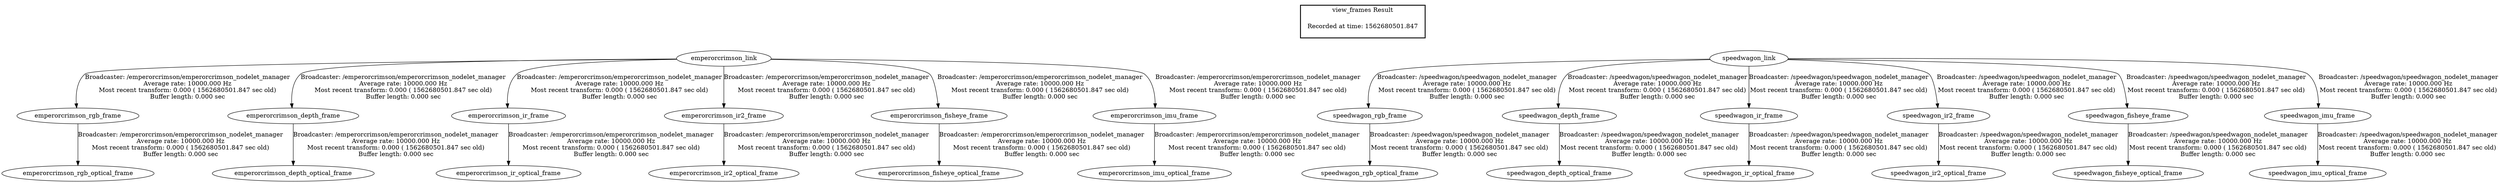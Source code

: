 digraph G {
"emperorcrimson_link" -> "emperorcrimson_rgb_frame"[label="Broadcaster: /emperorcrimson/emperorcrimson_nodelet_manager\nAverage rate: 10000.000 Hz\nMost recent transform: 0.000 ( 1562680501.847 sec old)\nBuffer length: 0.000 sec\n"];
"emperorcrimson_rgb_frame" -> "emperorcrimson_rgb_optical_frame"[label="Broadcaster: /emperorcrimson/emperorcrimson_nodelet_manager\nAverage rate: 10000.000 Hz\nMost recent transform: 0.000 ( 1562680501.847 sec old)\nBuffer length: 0.000 sec\n"];
"emperorcrimson_link" -> "emperorcrimson_depth_frame"[label="Broadcaster: /emperorcrimson/emperorcrimson_nodelet_manager\nAverage rate: 10000.000 Hz\nMost recent transform: 0.000 ( 1562680501.847 sec old)\nBuffer length: 0.000 sec\n"];
"emperorcrimson_depth_frame" -> "emperorcrimson_depth_optical_frame"[label="Broadcaster: /emperorcrimson/emperorcrimson_nodelet_manager\nAverage rate: 10000.000 Hz\nMost recent transform: 0.000 ( 1562680501.847 sec old)\nBuffer length: 0.000 sec\n"];
"emperorcrimson_link" -> "emperorcrimson_ir_frame"[label="Broadcaster: /emperorcrimson/emperorcrimson_nodelet_manager\nAverage rate: 10000.000 Hz\nMost recent transform: 0.000 ( 1562680501.847 sec old)\nBuffer length: 0.000 sec\n"];
"emperorcrimson_ir_frame" -> "emperorcrimson_ir_optical_frame"[label="Broadcaster: /emperorcrimson/emperorcrimson_nodelet_manager\nAverage rate: 10000.000 Hz\nMost recent transform: 0.000 ( 1562680501.847 sec old)\nBuffer length: 0.000 sec\n"];
"emperorcrimson_link" -> "emperorcrimson_ir2_frame"[label="Broadcaster: /emperorcrimson/emperorcrimson_nodelet_manager\nAverage rate: 10000.000 Hz\nMost recent transform: 0.000 ( 1562680501.847 sec old)\nBuffer length: 0.000 sec\n"];
"emperorcrimson_ir2_frame" -> "emperorcrimson_ir2_optical_frame"[label="Broadcaster: /emperorcrimson/emperorcrimson_nodelet_manager\nAverage rate: 10000.000 Hz\nMost recent transform: 0.000 ( 1562680501.847 sec old)\nBuffer length: 0.000 sec\n"];
"emperorcrimson_link" -> "emperorcrimson_fisheye_frame"[label="Broadcaster: /emperorcrimson/emperorcrimson_nodelet_manager\nAverage rate: 10000.000 Hz\nMost recent transform: 0.000 ( 1562680501.847 sec old)\nBuffer length: 0.000 sec\n"];
"emperorcrimson_fisheye_frame" -> "emperorcrimson_fisheye_optical_frame"[label="Broadcaster: /emperorcrimson/emperorcrimson_nodelet_manager\nAverage rate: 10000.000 Hz\nMost recent transform: 0.000 ( 1562680501.847 sec old)\nBuffer length: 0.000 sec\n"];
"emperorcrimson_link" -> "emperorcrimson_imu_frame"[label="Broadcaster: /emperorcrimson/emperorcrimson_nodelet_manager\nAverage rate: 10000.000 Hz\nMost recent transform: 0.000 ( 1562680501.847 sec old)\nBuffer length: 0.000 sec\n"];
"emperorcrimson_imu_frame" -> "emperorcrimson_imu_optical_frame"[label="Broadcaster: /emperorcrimson/emperorcrimson_nodelet_manager\nAverage rate: 10000.000 Hz\nMost recent transform: 0.000 ( 1562680501.847 sec old)\nBuffer length: 0.000 sec\n"];
"speedwagon_link" -> "speedwagon_rgb_frame"[label="Broadcaster: /speedwagon/speedwagon_nodelet_manager\nAverage rate: 10000.000 Hz\nMost recent transform: 0.000 ( 1562680501.847 sec old)\nBuffer length: 0.000 sec\n"];
"speedwagon_rgb_frame" -> "speedwagon_rgb_optical_frame"[label="Broadcaster: /speedwagon/speedwagon_nodelet_manager\nAverage rate: 10000.000 Hz\nMost recent transform: 0.000 ( 1562680501.847 sec old)\nBuffer length: 0.000 sec\n"];
"speedwagon_link" -> "speedwagon_depth_frame"[label="Broadcaster: /speedwagon/speedwagon_nodelet_manager\nAverage rate: 10000.000 Hz\nMost recent transform: 0.000 ( 1562680501.847 sec old)\nBuffer length: 0.000 sec\n"];
"speedwagon_depth_frame" -> "speedwagon_depth_optical_frame"[label="Broadcaster: /speedwagon/speedwagon_nodelet_manager\nAverage rate: 10000.000 Hz\nMost recent transform: 0.000 ( 1562680501.847 sec old)\nBuffer length: 0.000 sec\n"];
"speedwagon_link" -> "speedwagon_ir_frame"[label="Broadcaster: /speedwagon/speedwagon_nodelet_manager\nAverage rate: 10000.000 Hz\nMost recent transform: 0.000 ( 1562680501.847 sec old)\nBuffer length: 0.000 sec\n"];
"speedwagon_ir_frame" -> "speedwagon_ir_optical_frame"[label="Broadcaster: /speedwagon/speedwagon_nodelet_manager\nAverage rate: 10000.000 Hz\nMost recent transform: 0.000 ( 1562680501.847 sec old)\nBuffer length: 0.000 sec\n"];
"speedwagon_link" -> "speedwagon_ir2_frame"[label="Broadcaster: /speedwagon/speedwagon_nodelet_manager\nAverage rate: 10000.000 Hz\nMost recent transform: 0.000 ( 1562680501.847 sec old)\nBuffer length: 0.000 sec\n"];
"speedwagon_ir2_frame" -> "speedwagon_ir2_optical_frame"[label="Broadcaster: /speedwagon/speedwagon_nodelet_manager\nAverage rate: 10000.000 Hz\nMost recent transform: 0.000 ( 1562680501.847 sec old)\nBuffer length: 0.000 sec\n"];
"speedwagon_link" -> "speedwagon_fisheye_frame"[label="Broadcaster: /speedwagon/speedwagon_nodelet_manager\nAverage rate: 10000.000 Hz\nMost recent transform: 0.000 ( 1562680501.847 sec old)\nBuffer length: 0.000 sec\n"];
"speedwagon_fisheye_frame" -> "speedwagon_fisheye_optical_frame"[label="Broadcaster: /speedwagon/speedwagon_nodelet_manager\nAverage rate: 10000.000 Hz\nMost recent transform: 0.000 ( 1562680501.847 sec old)\nBuffer length: 0.000 sec\n"];
"speedwagon_link" -> "speedwagon_imu_frame"[label="Broadcaster: /speedwagon/speedwagon_nodelet_manager\nAverage rate: 10000.000 Hz\nMost recent transform: 0.000 ( 1562680501.847 sec old)\nBuffer length: 0.000 sec\n"];
"speedwagon_imu_frame" -> "speedwagon_imu_optical_frame"[label="Broadcaster: /speedwagon/speedwagon_nodelet_manager\nAverage rate: 10000.000 Hz\nMost recent transform: 0.000 ( 1562680501.847 sec old)\nBuffer length: 0.000 sec\n"];
edge [style=invis];
 subgraph cluster_legend { style=bold; color=black; label ="view_frames Result";
"Recorded at time: 1562680501.847"[ shape=plaintext ] ;
 }->"emperorcrimson_link";
edge [style=invis];
 subgraph cluster_legend { style=bold; color=black; label ="view_frames Result";
"Recorded at time: 1562680501.847"[ shape=plaintext ] ;
 }->"speedwagon_link";
}